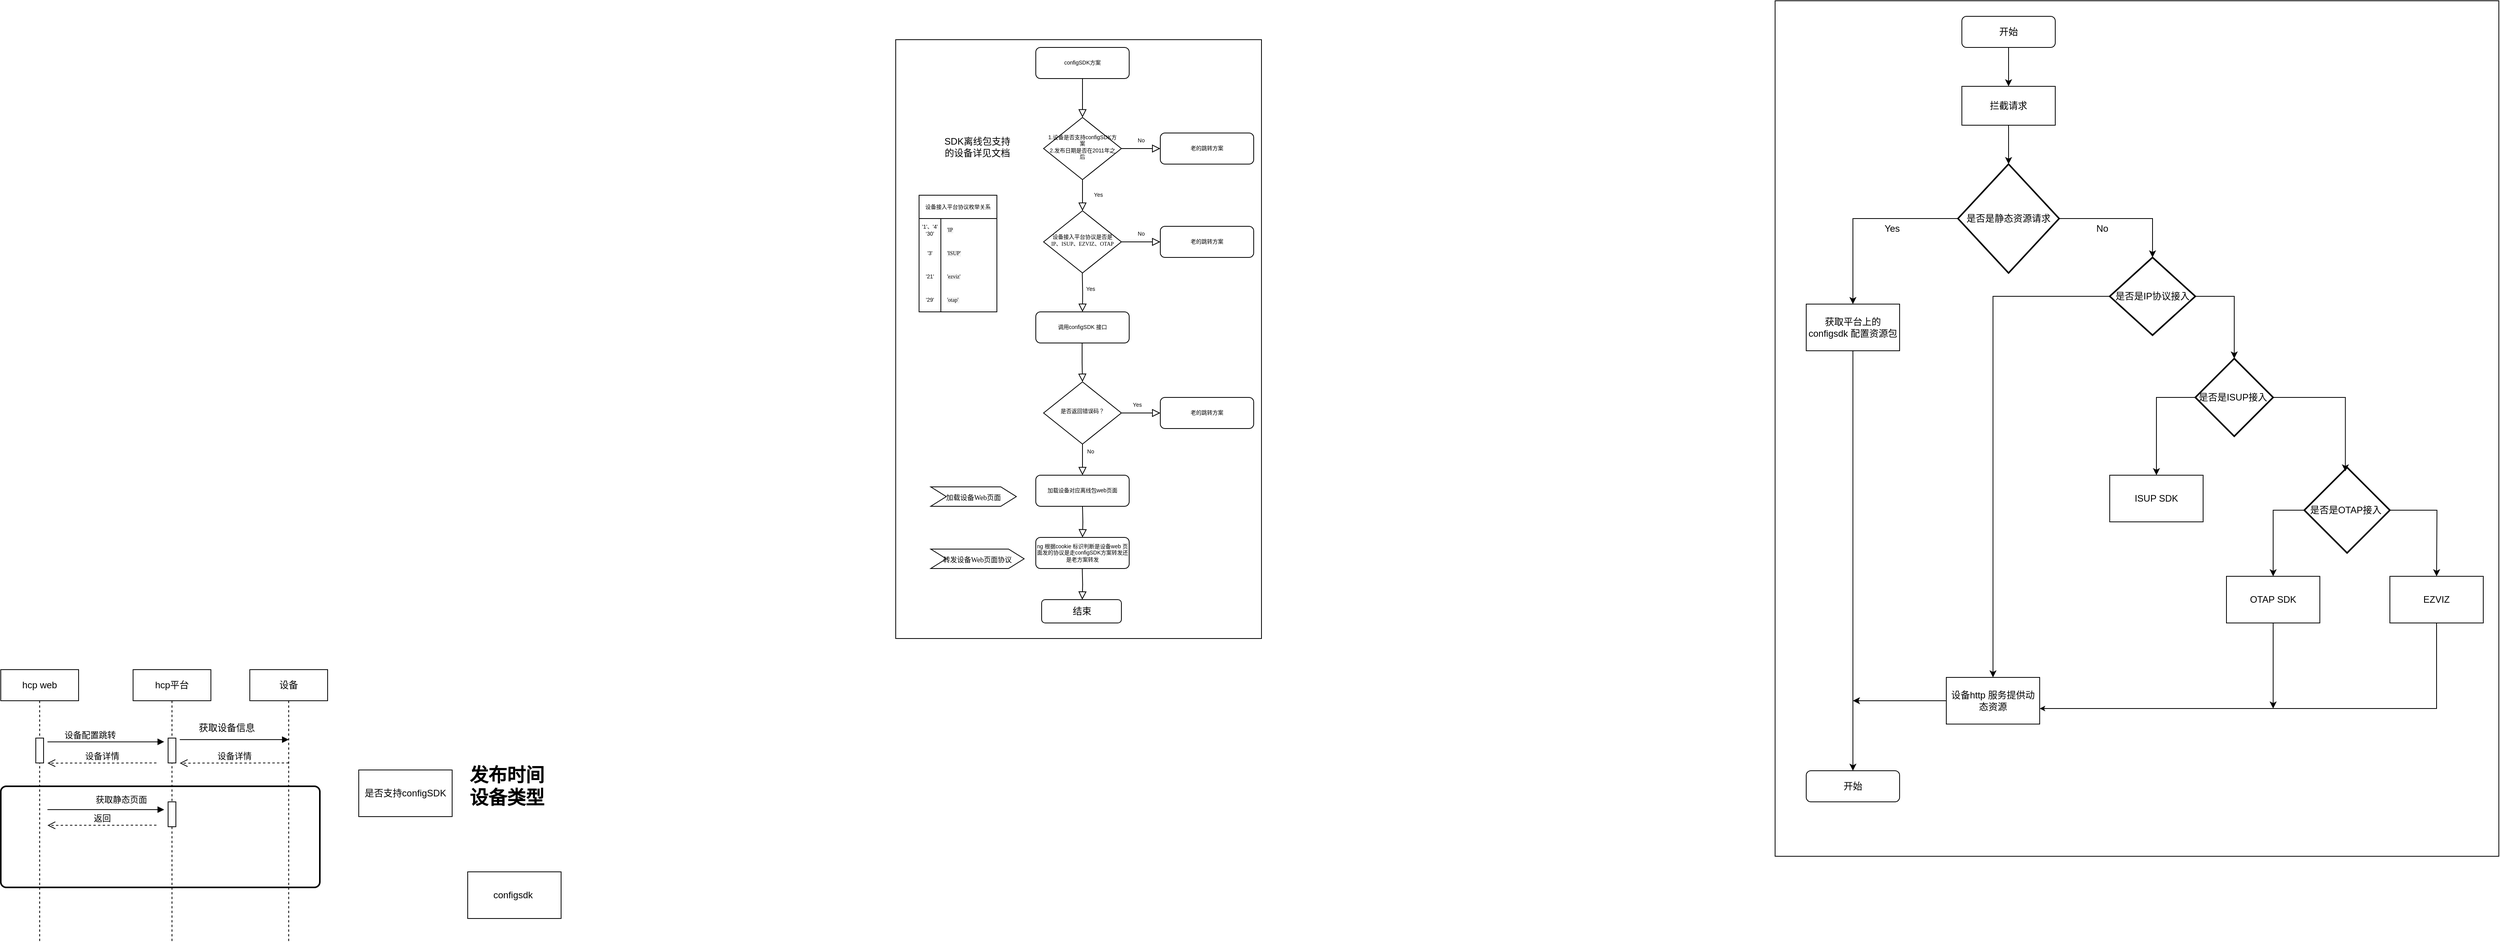 <mxfile version="24.7.12" pages="2">
  <diagram id="1" name="Page-1">
    <mxGraphModel dx="3447" dy="933" grid="1" gridSize="10" guides="1" tooltips="1" connect="1" arrows="1" fold="1" page="1" pageScale="1" pageWidth="827" pageHeight="1169" math="0" shadow="0">
      <root>
        <mxCell id="WIyWlLk6GJQsqaUBKTNV-0" />
        <mxCell id="WIyWlLk6GJQsqaUBKTNV-1" parent="WIyWlLk6GJQsqaUBKTNV-0" />
        <mxCell id="TBBLuOD1ODJNzFNwnChJ-174" value="" style="rounded=1;whiteSpace=wrap;html=1;absoluteArcSize=1;arcSize=14;strokeWidth=2;" vertex="1" parent="WIyWlLk6GJQsqaUBKTNV-1">
          <mxGeometry x="-1430" y="1030" width="410" height="130" as="geometry" />
        </mxCell>
        <mxCell id="TBBLuOD1ODJNzFNwnChJ-50" value="" style="group" vertex="1" connectable="0" parent="WIyWlLk6GJQsqaUBKTNV-1">
          <mxGeometry x="-280" y="60" width="470" height="780" as="geometry" />
        </mxCell>
        <mxCell id="TBBLuOD1ODJNzFNwnChJ-49" value="" style="rounded=0;whiteSpace=wrap;html=1;" vertex="1" parent="TBBLuOD1ODJNzFNwnChJ-50">
          <mxGeometry y="10" width="470" height="770" as="geometry" />
        </mxCell>
        <mxCell id="WIyWlLk6GJQsqaUBKTNV-2" value="" style="rounded=0;html=1;jettySize=auto;orthogonalLoop=1;fontSize=7;endArrow=block;endFill=0;endSize=8;strokeWidth=1;shadow=0;labelBackgroundColor=none;edgeStyle=orthogonalEdgeStyle;" parent="TBBLuOD1ODJNzFNwnChJ-50" source="WIyWlLk6GJQsqaUBKTNV-3" target="WIyWlLk6GJQsqaUBKTNV-6" edge="1">
          <mxGeometry relative="1" as="geometry" />
        </mxCell>
        <mxCell id="WIyWlLk6GJQsqaUBKTNV-3" value="configSDK方案" style="rounded=1;whiteSpace=wrap;html=1;fontSize=7;glass=0;strokeWidth=1;shadow=0;" parent="TBBLuOD1ODJNzFNwnChJ-50" vertex="1">
          <mxGeometry x="180" y="20" width="120" height="40" as="geometry" />
        </mxCell>
        <mxCell id="WIyWlLk6GJQsqaUBKTNV-4" value="Yes" style="rounded=0;html=1;jettySize=auto;orthogonalLoop=1;fontSize=7;endArrow=block;endFill=0;endSize=8;strokeWidth=1;shadow=0;labelBackgroundColor=none;edgeStyle=orthogonalEdgeStyle;" parent="TBBLuOD1ODJNzFNwnChJ-50" source="WIyWlLk6GJQsqaUBKTNV-6" target="WIyWlLk6GJQsqaUBKTNV-10" edge="1">
          <mxGeometry y="20" relative="1" as="geometry">
            <mxPoint as="offset" />
          </mxGeometry>
        </mxCell>
        <mxCell id="WIyWlLk6GJQsqaUBKTNV-5" value="No" style="edgeStyle=orthogonalEdgeStyle;rounded=0;html=1;jettySize=auto;orthogonalLoop=1;fontSize=7;endArrow=block;endFill=0;endSize=8;strokeWidth=1;shadow=0;labelBackgroundColor=none;" parent="TBBLuOD1ODJNzFNwnChJ-50" source="WIyWlLk6GJQsqaUBKTNV-6" target="WIyWlLk6GJQsqaUBKTNV-7" edge="1">
          <mxGeometry y="10" relative="1" as="geometry">
            <mxPoint as="offset" />
          </mxGeometry>
        </mxCell>
        <mxCell id="WIyWlLk6GJQsqaUBKTNV-6" value="&lt;font style=&quot;font-size: 7px;&quot;&gt;1.设备是否支持configSDK方案&lt;/font&gt;&lt;div style=&quot;font-size: 7px;&quot;&gt;&lt;font style=&quot;font-size: 7px;&quot;&gt;&lt;font style=&quot;font-size: 7px;&quot;&gt;2.&lt;/font&gt;&lt;span style=&quot;background-color: initial; font-size: 7px;&quot;&gt;发布日期是否在2011年之后&lt;/span&gt;&lt;/font&gt;&lt;/div&gt;" style="rhombus;whiteSpace=wrap;html=1;shadow=0;fontFamily=Helvetica;fontSize=7;align=center;strokeWidth=1;spacing=6;spacingTop=-4;" parent="TBBLuOD1ODJNzFNwnChJ-50" vertex="1">
          <mxGeometry x="190" y="110" width="100" height="80" as="geometry" />
        </mxCell>
        <mxCell id="WIyWlLk6GJQsqaUBKTNV-7" value="老的跳转方案" style="rounded=1;whiteSpace=wrap;html=1;fontSize=7;glass=0;strokeWidth=1;shadow=0;" parent="TBBLuOD1ODJNzFNwnChJ-50" vertex="1">
          <mxGeometry x="340" y="130" width="120" height="40" as="geometry" />
        </mxCell>
        <mxCell id="WIyWlLk6GJQsqaUBKTNV-9" value="No" style="edgeStyle=orthogonalEdgeStyle;rounded=0;html=1;jettySize=auto;orthogonalLoop=1;fontSize=7;endArrow=block;endFill=0;endSize=8;strokeWidth=1;shadow=0;labelBackgroundColor=none;" parent="TBBLuOD1ODJNzFNwnChJ-50" source="WIyWlLk6GJQsqaUBKTNV-10" target="WIyWlLk6GJQsqaUBKTNV-12" edge="1">
          <mxGeometry y="10" relative="1" as="geometry">
            <mxPoint as="offset" />
          </mxGeometry>
        </mxCell>
        <mxCell id="WIyWlLk6GJQsqaUBKTNV-10" value="&lt;font style=&quot;font-size: 7px;&quot;&gt;设备接入平台协议是否是&lt;span lang=&quot;EN-US&quot; style=&quot;font-family: 宋体; font-size: 7px;&quot;&gt;IP、&lt;/span&gt;&lt;span lang=&quot;EN-US&quot; style=&quot;font-family: 宋体; font-size: 7px;&quot;&gt;ISUP、&lt;/span&gt;&lt;span lang=&quot;EN-US&quot; style=&quot;font-family: 宋体; font-size: 7px;&quot;&gt;EZVIZ、&lt;/span&gt;&lt;span lang=&quot;EN-US&quot; style=&quot;font-family: 宋体; font-size: 7px;&quot;&gt;OTAP&lt;/span&gt;&lt;/font&gt;" style="rhombus;whiteSpace=wrap;html=1;shadow=0;fontFamily=Helvetica;fontSize=7;align=center;strokeWidth=1;spacing=6;spacingTop=-4;" parent="TBBLuOD1ODJNzFNwnChJ-50" vertex="1">
          <mxGeometry x="190" y="230" width="100" height="80" as="geometry" />
        </mxCell>
        <mxCell id="WIyWlLk6GJQsqaUBKTNV-11" value="调用configSDK 接口" style="rounded=1;whiteSpace=wrap;html=1;fontSize=7;glass=0;strokeWidth=1;shadow=0;" parent="TBBLuOD1ODJNzFNwnChJ-50" vertex="1">
          <mxGeometry x="180" y="360" width="120" height="40" as="geometry" />
        </mxCell>
        <mxCell id="WIyWlLk6GJQsqaUBKTNV-12" value="老的跳转方案" style="rounded=1;whiteSpace=wrap;html=1;fontSize=7;glass=0;strokeWidth=1;shadow=0;" parent="TBBLuOD1ODJNzFNwnChJ-50" vertex="1">
          <mxGeometry x="340" y="250" width="120" height="40" as="geometry" />
        </mxCell>
        <mxCell id="EE3Qjq68EkZ08KpM93GB-25" value="设备接入平台协议枚举关系" style="shape=table;startSize=30;container=1;collapsible=0;childLayout=tableLayout;fixedRows=1;rowLines=0;fontStyle=0;strokeColor=default;fontSize=7;" vertex="1" parent="TBBLuOD1ODJNzFNwnChJ-50">
          <mxGeometry x="30" y="210" width="100" height="150" as="geometry" />
        </mxCell>
        <mxCell id="EE3Qjq68EkZ08KpM93GB-26" value="" style="shape=tableRow;horizontal=0;startSize=0;swimlaneHead=0;swimlaneBody=0;top=0;left=0;bottom=0;right=0;collapsible=0;dropTarget=0;fillColor=none;points=[[0,0.5],[1,0.5]];portConstraint=eastwest;strokeColor=inherit;fontSize=7;" vertex="1" parent="EE3Qjq68EkZ08KpM93GB-25">
          <mxGeometry y="30" width="100" height="30" as="geometry" />
        </mxCell>
        <mxCell id="EE3Qjq68EkZ08KpM93GB-27" value="&#39;1&#39;、&#39;4&#39;&lt;br&gt;‘30’" style="shape=partialRectangle;html=1;whiteSpace=wrap;connectable=0;fillColor=none;top=0;left=0;bottom=0;right=0;overflow=hidden;pointerEvents=1;strokeColor=inherit;fontSize=7;" vertex="1" parent="EE3Qjq68EkZ08KpM93GB-26">
          <mxGeometry width="28" height="30" as="geometry">
            <mxRectangle width="28" height="30" as="alternateBounds" />
          </mxGeometry>
        </mxCell>
        <mxCell id="EE3Qjq68EkZ08KpM93GB-28" value="&lt;span style=&quot;font-family: &amp;quot;Microsoft YaHei&amp;quot;, 微软雅黑; font-size: 7px; white-space-collapse: preserve; background-color: rgb(243, 243, 243);&quot;&gt;&#39;IP&lt;/span&gt;" style="shape=partialRectangle;html=1;whiteSpace=wrap;connectable=0;fillColor=none;top=0;left=0;bottom=0;right=0;align=left;spacingLeft=6;overflow=hidden;strokeColor=inherit;fontSize=7;" vertex="1" parent="EE3Qjq68EkZ08KpM93GB-26">
          <mxGeometry x="28" width="72" height="30" as="geometry">
            <mxRectangle width="72" height="30" as="alternateBounds" />
          </mxGeometry>
        </mxCell>
        <mxCell id="EE3Qjq68EkZ08KpM93GB-29" value="" style="shape=tableRow;horizontal=0;startSize=0;swimlaneHead=0;swimlaneBody=0;top=0;left=0;bottom=0;right=0;collapsible=0;dropTarget=0;fillColor=none;points=[[0,0.5],[1,0.5]];portConstraint=eastwest;strokeColor=inherit;fontSize=7;" vertex="1" parent="EE3Qjq68EkZ08KpM93GB-25">
          <mxGeometry y="60" width="100" height="30" as="geometry" />
        </mxCell>
        <mxCell id="EE3Qjq68EkZ08KpM93GB-30" value="&#39;3&#39;" style="shape=partialRectangle;html=1;whiteSpace=wrap;connectable=0;fillColor=none;top=0;left=0;bottom=0;right=0;overflow=hidden;strokeColor=inherit;fontSize=7;" vertex="1" parent="EE3Qjq68EkZ08KpM93GB-29">
          <mxGeometry width="28" height="30" as="geometry">
            <mxRectangle width="28" height="30" as="alternateBounds" />
          </mxGeometry>
        </mxCell>
        <mxCell id="EE3Qjq68EkZ08KpM93GB-31" value="&lt;span style=&quot;font-family: &amp;quot;Microsoft YaHei&amp;quot;, 微软雅黑; font-size: 7px; white-space-collapse: preserve; background-color: rgb(243, 243, 243);&quot;&gt;&#39;ISUP&#39;&lt;/span&gt;" style="shape=partialRectangle;html=1;whiteSpace=wrap;connectable=0;fillColor=none;top=0;left=0;bottom=0;right=0;align=left;spacingLeft=6;overflow=hidden;strokeColor=inherit;fontSize=7;" vertex="1" parent="EE3Qjq68EkZ08KpM93GB-29">
          <mxGeometry x="28" width="72" height="30" as="geometry">
            <mxRectangle width="72" height="30" as="alternateBounds" />
          </mxGeometry>
        </mxCell>
        <mxCell id="EE3Qjq68EkZ08KpM93GB-32" value="" style="shape=tableRow;horizontal=0;startSize=0;swimlaneHead=0;swimlaneBody=0;top=0;left=0;bottom=0;right=0;collapsible=0;dropTarget=0;fillColor=none;points=[[0,0.5],[1,0.5]];portConstraint=eastwest;strokeColor=inherit;fontSize=7;" vertex="1" parent="EE3Qjq68EkZ08KpM93GB-25">
          <mxGeometry y="90" width="100" height="30" as="geometry" />
        </mxCell>
        <mxCell id="EE3Qjq68EkZ08KpM93GB-33" value="&#39;21&#39;" style="shape=partialRectangle;html=1;whiteSpace=wrap;connectable=0;fillColor=none;top=0;left=0;bottom=0;right=0;overflow=hidden;strokeColor=inherit;fontSize=7;" vertex="1" parent="EE3Qjq68EkZ08KpM93GB-32">
          <mxGeometry width="28" height="30" as="geometry">
            <mxRectangle width="28" height="30" as="alternateBounds" />
          </mxGeometry>
        </mxCell>
        <mxCell id="EE3Qjq68EkZ08KpM93GB-34" value="&lt;span style=&quot;font-family: &amp;quot;Microsoft YaHei&amp;quot;, 微软雅黑; white-space-collapse: preserve; background-color: rgb(243, 243, 243);&quot;&gt;&#39;ezviz&#39;&lt;/span&gt;" style="shape=partialRectangle;html=1;whiteSpace=wrap;connectable=0;fillColor=none;top=0;left=0;bottom=0;right=0;align=left;spacingLeft=6;overflow=hidden;strokeColor=inherit;fontSize=7;" vertex="1" parent="EE3Qjq68EkZ08KpM93GB-32">
          <mxGeometry x="28" width="72" height="30" as="geometry">
            <mxRectangle width="72" height="30" as="alternateBounds" />
          </mxGeometry>
        </mxCell>
        <mxCell id="EE3Qjq68EkZ08KpM93GB-36" style="shape=tableRow;horizontal=0;startSize=0;swimlaneHead=0;swimlaneBody=0;top=0;left=0;bottom=0;right=0;collapsible=0;dropTarget=0;fillColor=none;points=[[0,0.5],[1,0.5]];portConstraint=eastwest;strokeColor=inherit;fontSize=7;" vertex="1" parent="EE3Qjq68EkZ08KpM93GB-25">
          <mxGeometry y="120" width="100" height="30" as="geometry" />
        </mxCell>
        <mxCell id="EE3Qjq68EkZ08KpM93GB-37" value="&#39;29&#39;" style="shape=partialRectangle;html=1;whiteSpace=wrap;connectable=0;fillColor=none;top=0;left=0;bottom=0;right=0;overflow=hidden;strokeColor=inherit;fontSize=7;" vertex="1" parent="EE3Qjq68EkZ08KpM93GB-36">
          <mxGeometry width="28" height="30" as="geometry">
            <mxRectangle width="28" height="30" as="alternateBounds" />
          </mxGeometry>
        </mxCell>
        <mxCell id="EE3Qjq68EkZ08KpM93GB-38" value="&lt;span style=&quot;font-family: &amp;quot;Microsoft YaHei&amp;quot;, 微软雅黑; white-space-collapse: preserve; background-color: rgb(243, 243, 243);&quot;&gt;&#39;otap&#39; &lt;/span&gt;" style="shape=partialRectangle;html=1;whiteSpace=wrap;connectable=0;fillColor=none;top=0;left=0;bottom=0;right=0;align=left;spacingLeft=6;overflow=hidden;strokeColor=inherit;fontSize=7;" vertex="1" parent="EE3Qjq68EkZ08KpM93GB-36">
          <mxGeometry x="28" width="72" height="30" as="geometry">
            <mxRectangle width="72" height="30" as="alternateBounds" />
          </mxGeometry>
        </mxCell>
        <UserObject label="SDK离线包支持的设备详见文档" link="https://docs.hikvision.com/#/file/nodcnwU7A1yA1ro738LbANpEowj" id="TBBLuOD1ODJNzFNwnChJ-2">
          <mxCell style="text;html=1;align=center;verticalAlign=middle;whiteSpace=wrap;rounded=0;" vertex="1" parent="TBBLuOD1ODJNzFNwnChJ-50">
            <mxGeometry x="60" y="130" width="90" height="35" as="geometry" />
          </mxCell>
        </UserObject>
        <mxCell id="TBBLuOD1ODJNzFNwnChJ-11" value="" style="rounded=0;html=1;jettySize=auto;orthogonalLoop=1;fontSize=7;endArrow=block;endFill=0;endSize=8;strokeWidth=1;shadow=0;labelBackgroundColor=none;edgeStyle=orthogonalEdgeStyle;entryX=0.5;entryY=0;entryDx=0;entryDy=0;" edge="1" parent="TBBLuOD1ODJNzFNwnChJ-50">
          <mxGeometry x="0.333" y="20" relative="1" as="geometry">
            <mxPoint as="offset" />
            <mxPoint x="239.52" y="400" as="sourcePoint" />
            <mxPoint x="240" y="450" as="targetPoint" />
            <Array as="points">
              <mxPoint x="240" y="425" />
            </Array>
          </mxGeometry>
        </mxCell>
        <mxCell id="TBBLuOD1ODJNzFNwnChJ-22" value="Yes" style="rounded=0;html=1;jettySize=auto;orthogonalLoop=1;fontSize=7;endArrow=block;endFill=0;endSize=8;strokeWidth=1;shadow=0;labelBackgroundColor=none;edgeStyle=orthogonalEdgeStyle;entryX=0.5;entryY=0;entryDx=0;entryDy=0;" edge="1" parent="TBBLuOD1ODJNzFNwnChJ-50" target="WIyWlLk6GJQsqaUBKTNV-11">
          <mxGeometry x="-0.196" y="10" relative="1" as="geometry">
            <mxPoint y="1" as="offset" />
            <mxPoint x="239.74" y="310" as="sourcePoint" />
            <mxPoint x="239.74" y="350" as="targetPoint" />
          </mxGeometry>
        </mxCell>
        <mxCell id="TBBLuOD1ODJNzFNwnChJ-28" value="加载设备对应离线包web页面" style="rounded=1;whiteSpace=wrap;html=1;fontSize=7;glass=0;strokeWidth=1;shadow=0;" vertex="1" parent="TBBLuOD1ODJNzFNwnChJ-50">
          <mxGeometry x="180" y="570" width="120" height="40" as="geometry" />
        </mxCell>
        <mxCell id="TBBLuOD1ODJNzFNwnChJ-29" value="" style="rounded=0;html=1;jettySize=auto;orthogonalLoop=1;fontSize=7;endArrow=block;endFill=0;endSize=8;strokeWidth=1;shadow=0;labelBackgroundColor=none;edgeStyle=orthogonalEdgeStyle;" edge="1" parent="TBBLuOD1ODJNzFNwnChJ-50">
          <mxGeometry x="0.347" y="20" relative="1" as="geometry">
            <mxPoint y="-1" as="offset" />
            <mxPoint x="240" y="610" as="sourcePoint" />
            <mxPoint x="240" y="650" as="targetPoint" />
          </mxGeometry>
        </mxCell>
        <mxCell id="TBBLuOD1ODJNzFNwnChJ-30" value="ng 根据cookie 标识判断是设备web 页面发的协议是走configSDK方案转发还是老方案转发" style="rounded=1;whiteSpace=wrap;html=1;fontSize=7;glass=0;strokeWidth=1;shadow=0;" vertex="1" parent="TBBLuOD1ODJNzFNwnChJ-50">
          <mxGeometry x="180" y="650" width="120" height="40" as="geometry" />
        </mxCell>
        <mxCell id="TBBLuOD1ODJNzFNwnChJ-31" value="" style="rounded=0;html=1;jettySize=auto;orthogonalLoop=1;fontSize=7;endArrow=block;endFill=0;endSize=8;strokeWidth=1;shadow=0;labelBackgroundColor=none;edgeStyle=orthogonalEdgeStyle;" edge="1" parent="TBBLuOD1ODJNzFNwnChJ-50">
          <mxGeometry x="0.347" y="20" relative="1" as="geometry">
            <mxPoint y="-1" as="offset" />
            <mxPoint x="239.72" y="690" as="sourcePoint" />
            <mxPoint x="239.72" y="730" as="targetPoint" />
          </mxGeometry>
        </mxCell>
        <mxCell id="TBBLuOD1ODJNzFNwnChJ-32" value="结束" style="rounded=1;whiteSpace=wrap;html=1;" vertex="1" parent="TBBLuOD1ODJNzFNwnChJ-50">
          <mxGeometry x="187.5" y="730" width="102.5" height="30" as="geometry" />
        </mxCell>
        <mxCell id="TBBLuOD1ODJNzFNwnChJ-33" value="&lt;span style=&quot;font-family: 宋体; font-size: 9px;&quot;&gt;加载设备&lt;span lang=&quot;EN-US&quot;&gt;Web&lt;/span&gt;页面&lt;/span&gt;" style="shape=step;perimeter=stepPerimeter;whiteSpace=wrap;html=1;fixedSize=1;" vertex="1" parent="TBBLuOD1ODJNzFNwnChJ-50">
          <mxGeometry x="45" y="585" width="110" height="25" as="geometry" />
        </mxCell>
        <mxCell id="TBBLuOD1ODJNzFNwnChJ-34" value="&lt;span style=&quot;font-family: 宋体; font-size: 9px;&quot;&gt;转发设备&lt;span lang=&quot;EN-US&quot;&gt;Web&lt;/span&gt;页面协议&lt;/span&gt;" style="shape=step;perimeter=stepPerimeter;whiteSpace=wrap;html=1;fixedSize=1;" vertex="1" parent="TBBLuOD1ODJNzFNwnChJ-50">
          <mxGeometry x="45" y="665" width="120" height="25" as="geometry" />
        </mxCell>
        <mxCell id="TBBLuOD1ODJNzFNwnChJ-35" value="No" style="rounded=0;html=1;jettySize=auto;orthogonalLoop=1;fontSize=7;endArrow=block;endFill=0;endSize=8;strokeWidth=1;shadow=0;labelBackgroundColor=none;edgeStyle=orthogonalEdgeStyle;" edge="1" parent="TBBLuOD1ODJNzFNwnChJ-50" source="TBBLuOD1ODJNzFNwnChJ-37">
          <mxGeometry x="-0.506" y="10" relative="1" as="geometry">
            <mxPoint as="offset" />
            <mxPoint x="240" y="570" as="targetPoint" />
          </mxGeometry>
        </mxCell>
        <mxCell id="TBBLuOD1ODJNzFNwnChJ-36" value="Yes" style="edgeStyle=orthogonalEdgeStyle;rounded=0;html=1;jettySize=auto;orthogonalLoop=1;fontSize=7;endArrow=block;endFill=0;endSize=8;strokeWidth=1;shadow=0;labelBackgroundColor=none;" edge="1" parent="TBBLuOD1ODJNzFNwnChJ-50" source="TBBLuOD1ODJNzFNwnChJ-37">
          <mxGeometry x="-0.208" y="10" relative="1" as="geometry">
            <mxPoint as="offset" />
            <mxPoint x="340" y="490" as="targetPoint" />
          </mxGeometry>
        </mxCell>
        <mxCell id="TBBLuOD1ODJNzFNwnChJ-37" value="是否返回错误码？" style="rhombus;whiteSpace=wrap;html=1;shadow=0;fontFamily=Helvetica;fontSize=7;align=center;strokeWidth=1;spacing=6;spacingTop=-4;" vertex="1" parent="TBBLuOD1ODJNzFNwnChJ-50">
          <mxGeometry x="190" y="450" width="100" height="80" as="geometry" />
        </mxCell>
        <mxCell id="TBBLuOD1ODJNzFNwnChJ-38" value="老的跳转方案" style="rounded=1;whiteSpace=wrap;html=1;fontSize=7;glass=0;strokeWidth=1;shadow=0;" vertex="1" parent="TBBLuOD1ODJNzFNwnChJ-50">
          <mxGeometry x="340" y="470" width="120" height="40" as="geometry" />
        </mxCell>
        <mxCell id="TBBLuOD1ODJNzFNwnChJ-104" value="" style="group" vertex="1" connectable="0" parent="WIyWlLk6GJQsqaUBKTNV-1">
          <mxGeometry x="850" y="20" width="930" height="1100" as="geometry" />
        </mxCell>
        <mxCell id="TBBLuOD1ODJNzFNwnChJ-103" value="" style="rounded=0;whiteSpace=wrap;html=1;" vertex="1" parent="TBBLuOD1ODJNzFNwnChJ-104">
          <mxGeometry width="930" height="1100" as="geometry" />
        </mxCell>
        <mxCell id="TBBLuOD1ODJNzFNwnChJ-65" style="edgeStyle=orthogonalEdgeStyle;rounded=0;orthogonalLoop=1;jettySize=auto;html=1;exitX=0.5;exitY=1;exitDx=0;exitDy=0;entryX=0.5;entryY=0;entryDx=0;entryDy=0;" edge="1" parent="TBBLuOD1ODJNzFNwnChJ-104" source="TBBLuOD1ODJNzFNwnChJ-44" target="TBBLuOD1ODJNzFNwnChJ-51">
          <mxGeometry relative="1" as="geometry" />
        </mxCell>
        <mxCell id="TBBLuOD1ODJNzFNwnChJ-44" value="开始" style="rounded=1;whiteSpace=wrap;html=1;fontSize=12;glass=0;strokeWidth=1;shadow=0;" vertex="1" parent="TBBLuOD1ODJNzFNwnChJ-104">
          <mxGeometry x="240" y="20" width="120" height="40" as="geometry" />
        </mxCell>
        <mxCell id="TBBLuOD1ODJNzFNwnChJ-51" value="拦截请求" style="rounded=0;whiteSpace=wrap;html=1;" vertex="1" parent="TBBLuOD1ODJNzFNwnChJ-104">
          <mxGeometry x="240" y="110" width="120" height="50" as="geometry" />
        </mxCell>
        <mxCell id="TBBLuOD1ODJNzFNwnChJ-67" style="edgeStyle=orthogonalEdgeStyle;rounded=0;orthogonalLoop=1;jettySize=auto;html=1;entryX=0.5;entryY=0;entryDx=0;entryDy=0;" edge="1" parent="TBBLuOD1ODJNzFNwnChJ-104" source="TBBLuOD1ODJNzFNwnChJ-52" target="TBBLuOD1ODJNzFNwnChJ-56">
          <mxGeometry relative="1" as="geometry" />
        </mxCell>
        <mxCell id="TBBLuOD1ODJNzFNwnChJ-52" value="是否是静态资源请求" style="strokeWidth=2;html=1;shape=mxgraph.flowchart.decision;whiteSpace=wrap;" vertex="1" parent="TBBLuOD1ODJNzFNwnChJ-104">
          <mxGeometry x="235" y="210" width="130" height="140" as="geometry" />
        </mxCell>
        <mxCell id="TBBLuOD1ODJNzFNwnChJ-76" style="edgeStyle=orthogonalEdgeStyle;rounded=0;orthogonalLoop=1;jettySize=auto;html=1;exitX=0;exitY=0.5;exitDx=0;exitDy=0;exitPerimeter=0;entryX=0.5;entryY=0;entryDx=0;entryDy=0;" edge="1" parent="TBBLuOD1ODJNzFNwnChJ-104" source="TBBLuOD1ODJNzFNwnChJ-54" target="TBBLuOD1ODJNzFNwnChJ-58">
          <mxGeometry relative="1" as="geometry" />
        </mxCell>
        <mxCell id="TBBLuOD1ODJNzFNwnChJ-77" style="edgeStyle=orthogonalEdgeStyle;rounded=0;orthogonalLoop=1;jettySize=auto;html=1;exitX=1;exitY=0.5;exitDx=0;exitDy=0;exitPerimeter=0;" edge="1" parent="TBBLuOD1ODJNzFNwnChJ-104" source="TBBLuOD1ODJNzFNwnChJ-54" target="TBBLuOD1ODJNzFNwnChJ-59">
          <mxGeometry relative="1" as="geometry" />
        </mxCell>
        <mxCell id="TBBLuOD1ODJNzFNwnChJ-54" value="是否是IP协议接入" style="strokeWidth=2;html=1;shape=mxgraph.flowchart.decision;whiteSpace=wrap;" vertex="1" parent="TBBLuOD1ODJNzFNwnChJ-104">
          <mxGeometry x="430" y="330" width="110" height="100" as="geometry" />
        </mxCell>
        <mxCell id="TBBLuOD1ODJNzFNwnChJ-101" style="edgeStyle=orthogonalEdgeStyle;rounded=0;orthogonalLoop=1;jettySize=auto;html=1;" edge="1" parent="TBBLuOD1ODJNzFNwnChJ-104" source="TBBLuOD1ODJNzFNwnChJ-56" target="TBBLuOD1ODJNzFNwnChJ-100">
          <mxGeometry relative="1" as="geometry" />
        </mxCell>
        <mxCell id="TBBLuOD1ODJNzFNwnChJ-56" value="获取平台上的configsdk 配置资源包" style="rounded=0;whiteSpace=wrap;html=1;" vertex="1" parent="TBBLuOD1ODJNzFNwnChJ-104">
          <mxGeometry x="40" y="390" width="120" height="60" as="geometry" />
        </mxCell>
        <mxCell id="TBBLuOD1ODJNzFNwnChJ-102" style="edgeStyle=orthogonalEdgeStyle;rounded=0;orthogonalLoop=1;jettySize=auto;html=1;" edge="1" parent="TBBLuOD1ODJNzFNwnChJ-104" source="TBBLuOD1ODJNzFNwnChJ-58">
          <mxGeometry relative="1" as="geometry">
            <mxPoint x="100" y="900" as="targetPoint" />
          </mxGeometry>
        </mxCell>
        <mxCell id="TBBLuOD1ODJNzFNwnChJ-58" value="设备http 服务提供动态资源" style="rounded=0;whiteSpace=wrap;html=1;" vertex="1" parent="TBBLuOD1ODJNzFNwnChJ-104">
          <mxGeometry x="220" y="870" width="120" height="60" as="geometry" />
        </mxCell>
        <mxCell id="TBBLuOD1ODJNzFNwnChJ-78" style="edgeStyle=orthogonalEdgeStyle;rounded=0;orthogonalLoop=1;jettySize=auto;html=1;exitX=0;exitY=0.5;exitDx=0;exitDy=0;exitPerimeter=0;" edge="1" parent="TBBLuOD1ODJNzFNwnChJ-104" source="TBBLuOD1ODJNzFNwnChJ-59" target="TBBLuOD1ODJNzFNwnChJ-61">
          <mxGeometry relative="1" as="geometry" />
        </mxCell>
        <mxCell id="TBBLuOD1ODJNzFNwnChJ-59" value="是否是ISUP接入&amp;nbsp;" style="strokeWidth=2;html=1;shape=mxgraph.flowchart.decision;whiteSpace=wrap;" vertex="1" parent="TBBLuOD1ODJNzFNwnChJ-104">
          <mxGeometry x="540" y="460" width="100" height="100" as="geometry" />
        </mxCell>
        <mxCell id="TBBLuOD1ODJNzFNwnChJ-80" style="edgeStyle=orthogonalEdgeStyle;rounded=0;orthogonalLoop=1;jettySize=auto;html=1;exitX=0;exitY=0.5;exitDx=0;exitDy=0;exitPerimeter=0;" edge="1" parent="TBBLuOD1ODJNzFNwnChJ-104" source="TBBLuOD1ODJNzFNwnChJ-60" target="TBBLuOD1ODJNzFNwnChJ-62">
          <mxGeometry relative="1" as="geometry" />
        </mxCell>
        <mxCell id="TBBLuOD1ODJNzFNwnChJ-81" style="edgeStyle=orthogonalEdgeStyle;rounded=0;orthogonalLoop=1;jettySize=auto;html=1;" edge="1" parent="TBBLuOD1ODJNzFNwnChJ-104" source="TBBLuOD1ODJNzFNwnChJ-60">
          <mxGeometry relative="1" as="geometry">
            <mxPoint x="850" y="740" as="targetPoint" />
          </mxGeometry>
        </mxCell>
        <mxCell id="TBBLuOD1ODJNzFNwnChJ-60" value="是否是OTAP接入&amp;nbsp;" style="strokeWidth=2;html=1;shape=mxgraph.flowchart.decision;whiteSpace=wrap;" vertex="1" parent="TBBLuOD1ODJNzFNwnChJ-104">
          <mxGeometry x="680" y="600" width="110" height="110" as="geometry" />
        </mxCell>
        <mxCell id="TBBLuOD1ODJNzFNwnChJ-61" value="ISUP SDK" style="rounded=0;whiteSpace=wrap;html=1;" vertex="1" parent="TBBLuOD1ODJNzFNwnChJ-104">
          <mxGeometry x="430" y="610" width="120" height="60" as="geometry" />
        </mxCell>
        <mxCell id="TBBLuOD1ODJNzFNwnChJ-99" style="edgeStyle=orthogonalEdgeStyle;rounded=0;orthogonalLoop=1;jettySize=auto;html=1;" edge="1" parent="TBBLuOD1ODJNzFNwnChJ-104" source="TBBLuOD1ODJNzFNwnChJ-62">
          <mxGeometry relative="1" as="geometry">
            <mxPoint x="640" y="910" as="targetPoint" />
          </mxGeometry>
        </mxCell>
        <mxCell id="TBBLuOD1ODJNzFNwnChJ-62" value="OTAP SDK" style="rounded=0;whiteSpace=wrap;html=1;" vertex="1" parent="TBBLuOD1ODJNzFNwnChJ-104">
          <mxGeometry x="580" y="740" width="120" height="60" as="geometry" />
        </mxCell>
        <mxCell id="TBBLuOD1ODJNzFNwnChJ-63" value="EZVIZ" style="rounded=0;whiteSpace=wrap;html=1;" vertex="1" parent="TBBLuOD1ODJNzFNwnChJ-104">
          <mxGeometry x="790" y="740" width="120" height="60" as="geometry" />
        </mxCell>
        <mxCell id="TBBLuOD1ODJNzFNwnChJ-66" style="edgeStyle=orthogonalEdgeStyle;rounded=0;orthogonalLoop=1;jettySize=auto;html=1;exitX=0.5;exitY=1;exitDx=0;exitDy=0;entryX=0.5;entryY=0;entryDx=0;entryDy=0;entryPerimeter=0;" edge="1" parent="TBBLuOD1ODJNzFNwnChJ-104" source="TBBLuOD1ODJNzFNwnChJ-51" target="TBBLuOD1ODJNzFNwnChJ-52">
          <mxGeometry relative="1" as="geometry" />
        </mxCell>
        <mxCell id="TBBLuOD1ODJNzFNwnChJ-68" value="Yes" style="text;html=1;align=center;verticalAlign=middle;resizable=0;points=[];autosize=1;strokeColor=none;fillColor=none;" vertex="1" parent="TBBLuOD1ODJNzFNwnChJ-104">
          <mxGeometry x="130" y="278" width="40" height="30" as="geometry" />
        </mxCell>
        <mxCell id="TBBLuOD1ODJNzFNwnChJ-69" style="edgeStyle=orthogonalEdgeStyle;rounded=0;orthogonalLoop=1;jettySize=auto;html=1;exitX=1;exitY=0.5;exitDx=0;exitDy=0;exitPerimeter=0;entryX=0.5;entryY=0;entryDx=0;entryDy=0;entryPerimeter=0;" edge="1" parent="TBBLuOD1ODJNzFNwnChJ-104" source="TBBLuOD1ODJNzFNwnChJ-52" target="TBBLuOD1ODJNzFNwnChJ-54">
          <mxGeometry relative="1" as="geometry" />
        </mxCell>
        <mxCell id="TBBLuOD1ODJNzFNwnChJ-74" value="No" style="text;html=1;align=center;verticalAlign=middle;resizable=0;points=[];autosize=1;strokeColor=none;fillColor=none;" vertex="1" parent="TBBLuOD1ODJNzFNwnChJ-104">
          <mxGeometry x="400" y="278" width="40" height="30" as="geometry" />
        </mxCell>
        <mxCell id="TBBLuOD1ODJNzFNwnChJ-79" style="edgeStyle=orthogonalEdgeStyle;rounded=0;orthogonalLoop=1;jettySize=auto;html=1;exitX=1;exitY=0.5;exitDx=0;exitDy=0;exitPerimeter=0;entryX=0.48;entryY=0.046;entryDx=0;entryDy=0;entryPerimeter=0;" edge="1" parent="TBBLuOD1ODJNzFNwnChJ-104" source="TBBLuOD1ODJNzFNwnChJ-59" target="TBBLuOD1ODJNzFNwnChJ-60">
          <mxGeometry relative="1" as="geometry" />
        </mxCell>
        <mxCell id="TBBLuOD1ODJNzFNwnChJ-97" style="edgeStyle=orthogonalEdgeStyle;rounded=0;orthogonalLoop=1;jettySize=auto;html=1;exitX=0.5;exitY=1;exitDx=0;exitDy=0;" edge="1" parent="TBBLuOD1ODJNzFNwnChJ-104" source="TBBLuOD1ODJNzFNwnChJ-63" target="TBBLuOD1ODJNzFNwnChJ-63">
          <mxGeometry relative="1" as="geometry" />
        </mxCell>
        <mxCell id="TBBLuOD1ODJNzFNwnChJ-98" style="edgeStyle=orthogonalEdgeStyle;rounded=0;orthogonalLoop=1;jettySize=auto;html=1;entryX=1;entryY=0.667;entryDx=0;entryDy=0;entryPerimeter=0;endSize=4;" edge="1" parent="TBBLuOD1ODJNzFNwnChJ-104" source="TBBLuOD1ODJNzFNwnChJ-63" target="TBBLuOD1ODJNzFNwnChJ-58">
          <mxGeometry relative="1" as="geometry">
            <Array as="points">
              <mxPoint x="850" y="910" />
            </Array>
          </mxGeometry>
        </mxCell>
        <mxCell id="TBBLuOD1ODJNzFNwnChJ-100" value="开始" style="rounded=1;whiteSpace=wrap;html=1;fontSize=12;glass=0;strokeWidth=1;shadow=0;" vertex="1" parent="TBBLuOD1ODJNzFNwnChJ-104">
          <mxGeometry x="40" y="990" width="120" height="40" as="geometry" />
        </mxCell>
        <mxCell id="TBBLuOD1ODJNzFNwnChJ-105" value="" style="group" vertex="1" connectable="0" parent="WIyWlLk6GJQsqaUBKTNV-1">
          <mxGeometry x="850" y="20" width="930" height="1100" as="geometry" />
        </mxCell>
        <mxCell id="TBBLuOD1ODJNzFNwnChJ-106" value="" style="rounded=0;whiteSpace=wrap;html=1;" vertex="1" parent="TBBLuOD1ODJNzFNwnChJ-105">
          <mxGeometry width="930" height="1100" as="geometry" />
        </mxCell>
        <mxCell id="TBBLuOD1ODJNzFNwnChJ-107" style="edgeStyle=orthogonalEdgeStyle;rounded=0;orthogonalLoop=1;jettySize=auto;html=1;exitX=0.5;exitY=1;exitDx=0;exitDy=0;entryX=0.5;entryY=0;entryDx=0;entryDy=0;" edge="1" parent="TBBLuOD1ODJNzFNwnChJ-105" source="TBBLuOD1ODJNzFNwnChJ-108" target="TBBLuOD1ODJNzFNwnChJ-109">
          <mxGeometry relative="1" as="geometry" />
        </mxCell>
        <mxCell id="TBBLuOD1ODJNzFNwnChJ-108" value="开始" style="rounded=1;whiteSpace=wrap;html=1;fontSize=12;glass=0;strokeWidth=1;shadow=0;" vertex="1" parent="TBBLuOD1ODJNzFNwnChJ-105">
          <mxGeometry x="240" y="20" width="120" height="40" as="geometry" />
        </mxCell>
        <mxCell id="TBBLuOD1ODJNzFNwnChJ-109" value="拦截请求" style="rounded=0;whiteSpace=wrap;html=1;" vertex="1" parent="TBBLuOD1ODJNzFNwnChJ-105">
          <mxGeometry x="240" y="110" width="120" height="50" as="geometry" />
        </mxCell>
        <mxCell id="TBBLuOD1ODJNzFNwnChJ-110" style="edgeStyle=orthogonalEdgeStyle;rounded=0;orthogonalLoop=1;jettySize=auto;html=1;entryX=0.5;entryY=0;entryDx=0;entryDy=0;" edge="1" parent="TBBLuOD1ODJNzFNwnChJ-105" source="TBBLuOD1ODJNzFNwnChJ-111" target="TBBLuOD1ODJNzFNwnChJ-116">
          <mxGeometry relative="1" as="geometry" />
        </mxCell>
        <mxCell id="TBBLuOD1ODJNzFNwnChJ-111" value="是否是静态资源请求" style="strokeWidth=2;html=1;shape=mxgraph.flowchart.decision;whiteSpace=wrap;" vertex="1" parent="TBBLuOD1ODJNzFNwnChJ-105">
          <mxGeometry x="235" y="210" width="130" height="140" as="geometry" />
        </mxCell>
        <mxCell id="TBBLuOD1ODJNzFNwnChJ-112" style="edgeStyle=orthogonalEdgeStyle;rounded=0;orthogonalLoop=1;jettySize=auto;html=1;exitX=0;exitY=0.5;exitDx=0;exitDy=0;exitPerimeter=0;entryX=0.5;entryY=0;entryDx=0;entryDy=0;" edge="1" parent="TBBLuOD1ODJNzFNwnChJ-105" source="TBBLuOD1ODJNzFNwnChJ-114" target="TBBLuOD1ODJNzFNwnChJ-118">
          <mxGeometry relative="1" as="geometry" />
        </mxCell>
        <mxCell id="TBBLuOD1ODJNzFNwnChJ-113" style="edgeStyle=orthogonalEdgeStyle;rounded=0;orthogonalLoop=1;jettySize=auto;html=1;exitX=1;exitY=0.5;exitDx=0;exitDy=0;exitPerimeter=0;" edge="1" parent="TBBLuOD1ODJNzFNwnChJ-105" source="TBBLuOD1ODJNzFNwnChJ-114" target="TBBLuOD1ODJNzFNwnChJ-120">
          <mxGeometry relative="1" as="geometry" />
        </mxCell>
        <mxCell id="TBBLuOD1ODJNzFNwnChJ-114" value="是否是IP协议接入" style="strokeWidth=2;html=1;shape=mxgraph.flowchart.decision;whiteSpace=wrap;" vertex="1" parent="TBBLuOD1ODJNzFNwnChJ-105">
          <mxGeometry x="430" y="330" width="110" height="100" as="geometry" />
        </mxCell>
        <mxCell id="TBBLuOD1ODJNzFNwnChJ-115" style="edgeStyle=orthogonalEdgeStyle;rounded=0;orthogonalLoop=1;jettySize=auto;html=1;" edge="1" parent="TBBLuOD1ODJNzFNwnChJ-105" source="TBBLuOD1ODJNzFNwnChJ-116" target="TBBLuOD1ODJNzFNwnChJ-135">
          <mxGeometry relative="1" as="geometry" />
        </mxCell>
        <mxCell id="TBBLuOD1ODJNzFNwnChJ-116" value="获取平台上的configsdk 配置资源包" style="rounded=0;whiteSpace=wrap;html=1;" vertex="1" parent="TBBLuOD1ODJNzFNwnChJ-105">
          <mxGeometry x="40" y="390" width="120" height="60" as="geometry" />
        </mxCell>
        <mxCell id="TBBLuOD1ODJNzFNwnChJ-117" style="edgeStyle=orthogonalEdgeStyle;rounded=0;orthogonalLoop=1;jettySize=auto;html=1;" edge="1" parent="TBBLuOD1ODJNzFNwnChJ-105" source="TBBLuOD1ODJNzFNwnChJ-118">
          <mxGeometry relative="1" as="geometry">
            <mxPoint x="100" y="900" as="targetPoint" />
          </mxGeometry>
        </mxCell>
        <mxCell id="TBBLuOD1ODJNzFNwnChJ-118" value="设备http 服务提供动态资源" style="rounded=0;whiteSpace=wrap;html=1;" vertex="1" parent="TBBLuOD1ODJNzFNwnChJ-105">
          <mxGeometry x="220" y="870" width="120" height="60" as="geometry" />
        </mxCell>
        <mxCell id="TBBLuOD1ODJNzFNwnChJ-119" style="edgeStyle=orthogonalEdgeStyle;rounded=0;orthogonalLoop=1;jettySize=auto;html=1;exitX=0;exitY=0.5;exitDx=0;exitDy=0;exitPerimeter=0;" edge="1" parent="TBBLuOD1ODJNzFNwnChJ-105" source="TBBLuOD1ODJNzFNwnChJ-120" target="TBBLuOD1ODJNzFNwnChJ-124">
          <mxGeometry relative="1" as="geometry" />
        </mxCell>
        <mxCell id="TBBLuOD1ODJNzFNwnChJ-120" value="是否是ISUP接入&amp;nbsp;" style="strokeWidth=2;html=1;shape=mxgraph.flowchart.decision;whiteSpace=wrap;" vertex="1" parent="TBBLuOD1ODJNzFNwnChJ-105">
          <mxGeometry x="540" y="460" width="100" height="100" as="geometry" />
        </mxCell>
        <mxCell id="TBBLuOD1ODJNzFNwnChJ-121" style="edgeStyle=orthogonalEdgeStyle;rounded=0;orthogonalLoop=1;jettySize=auto;html=1;exitX=0;exitY=0.5;exitDx=0;exitDy=0;exitPerimeter=0;" edge="1" parent="TBBLuOD1ODJNzFNwnChJ-105" source="TBBLuOD1ODJNzFNwnChJ-123" target="TBBLuOD1ODJNzFNwnChJ-126">
          <mxGeometry relative="1" as="geometry" />
        </mxCell>
        <mxCell id="TBBLuOD1ODJNzFNwnChJ-122" style="edgeStyle=orthogonalEdgeStyle;rounded=0;orthogonalLoop=1;jettySize=auto;html=1;" edge="1" parent="TBBLuOD1ODJNzFNwnChJ-105" source="TBBLuOD1ODJNzFNwnChJ-123">
          <mxGeometry relative="1" as="geometry">
            <mxPoint x="850" y="740" as="targetPoint" />
          </mxGeometry>
        </mxCell>
        <mxCell id="TBBLuOD1ODJNzFNwnChJ-123" value="是否是OTAP接入&amp;nbsp;" style="strokeWidth=2;html=1;shape=mxgraph.flowchart.decision;whiteSpace=wrap;" vertex="1" parent="TBBLuOD1ODJNzFNwnChJ-105">
          <mxGeometry x="680" y="600" width="110" height="110" as="geometry" />
        </mxCell>
        <mxCell id="TBBLuOD1ODJNzFNwnChJ-124" value="ISUP SDK" style="rounded=0;whiteSpace=wrap;html=1;" vertex="1" parent="TBBLuOD1ODJNzFNwnChJ-105">
          <mxGeometry x="430" y="610" width="120" height="60" as="geometry" />
        </mxCell>
        <mxCell id="TBBLuOD1ODJNzFNwnChJ-125" style="edgeStyle=orthogonalEdgeStyle;rounded=0;orthogonalLoop=1;jettySize=auto;html=1;" edge="1" parent="TBBLuOD1ODJNzFNwnChJ-105" source="TBBLuOD1ODJNzFNwnChJ-126">
          <mxGeometry relative="1" as="geometry">
            <mxPoint x="640" y="910" as="targetPoint" />
          </mxGeometry>
        </mxCell>
        <mxCell id="TBBLuOD1ODJNzFNwnChJ-126" value="OTAP SDK" style="rounded=0;whiteSpace=wrap;html=1;" vertex="1" parent="TBBLuOD1ODJNzFNwnChJ-105">
          <mxGeometry x="580" y="740" width="120" height="60" as="geometry" />
        </mxCell>
        <mxCell id="TBBLuOD1ODJNzFNwnChJ-127" value="EZVIZ" style="rounded=0;whiteSpace=wrap;html=1;" vertex="1" parent="TBBLuOD1ODJNzFNwnChJ-105">
          <mxGeometry x="790" y="740" width="120" height="60" as="geometry" />
        </mxCell>
        <mxCell id="TBBLuOD1ODJNzFNwnChJ-128" style="edgeStyle=orthogonalEdgeStyle;rounded=0;orthogonalLoop=1;jettySize=auto;html=1;exitX=0.5;exitY=1;exitDx=0;exitDy=0;entryX=0.5;entryY=0;entryDx=0;entryDy=0;entryPerimeter=0;" edge="1" parent="TBBLuOD1ODJNzFNwnChJ-105" source="TBBLuOD1ODJNzFNwnChJ-109" target="TBBLuOD1ODJNzFNwnChJ-111">
          <mxGeometry relative="1" as="geometry" />
        </mxCell>
        <mxCell id="TBBLuOD1ODJNzFNwnChJ-129" value="Yes" style="text;html=1;align=center;verticalAlign=middle;resizable=0;points=[];autosize=1;strokeColor=none;fillColor=none;" vertex="1" parent="TBBLuOD1ODJNzFNwnChJ-105">
          <mxGeometry x="130" y="278" width="40" height="30" as="geometry" />
        </mxCell>
        <mxCell id="TBBLuOD1ODJNzFNwnChJ-130" style="edgeStyle=orthogonalEdgeStyle;rounded=0;orthogonalLoop=1;jettySize=auto;html=1;exitX=1;exitY=0.5;exitDx=0;exitDy=0;exitPerimeter=0;entryX=0.5;entryY=0;entryDx=0;entryDy=0;entryPerimeter=0;" edge="1" parent="TBBLuOD1ODJNzFNwnChJ-105" source="TBBLuOD1ODJNzFNwnChJ-111" target="TBBLuOD1ODJNzFNwnChJ-114">
          <mxGeometry relative="1" as="geometry" />
        </mxCell>
        <mxCell id="TBBLuOD1ODJNzFNwnChJ-131" value="No" style="text;html=1;align=center;verticalAlign=middle;resizable=0;points=[];autosize=1;strokeColor=none;fillColor=none;" vertex="1" parent="TBBLuOD1ODJNzFNwnChJ-105">
          <mxGeometry x="400" y="278" width="40" height="30" as="geometry" />
        </mxCell>
        <mxCell id="TBBLuOD1ODJNzFNwnChJ-132" style="edgeStyle=orthogonalEdgeStyle;rounded=0;orthogonalLoop=1;jettySize=auto;html=1;exitX=1;exitY=0.5;exitDx=0;exitDy=0;exitPerimeter=0;entryX=0.48;entryY=0.046;entryDx=0;entryDy=0;entryPerimeter=0;" edge="1" parent="TBBLuOD1ODJNzFNwnChJ-105" source="TBBLuOD1ODJNzFNwnChJ-120" target="TBBLuOD1ODJNzFNwnChJ-123">
          <mxGeometry relative="1" as="geometry" />
        </mxCell>
        <mxCell id="TBBLuOD1ODJNzFNwnChJ-133" style="edgeStyle=orthogonalEdgeStyle;rounded=0;orthogonalLoop=1;jettySize=auto;html=1;exitX=0.5;exitY=1;exitDx=0;exitDy=0;" edge="1" parent="TBBLuOD1ODJNzFNwnChJ-105" source="TBBLuOD1ODJNzFNwnChJ-127" target="TBBLuOD1ODJNzFNwnChJ-127">
          <mxGeometry relative="1" as="geometry" />
        </mxCell>
        <mxCell id="TBBLuOD1ODJNzFNwnChJ-134" style="edgeStyle=orthogonalEdgeStyle;rounded=0;orthogonalLoop=1;jettySize=auto;html=1;entryX=1;entryY=0.667;entryDx=0;entryDy=0;entryPerimeter=0;endSize=4;" edge="1" parent="TBBLuOD1ODJNzFNwnChJ-105" source="TBBLuOD1ODJNzFNwnChJ-127" target="TBBLuOD1ODJNzFNwnChJ-118">
          <mxGeometry relative="1" as="geometry">
            <Array as="points">
              <mxPoint x="850" y="910" />
            </Array>
          </mxGeometry>
        </mxCell>
        <mxCell id="TBBLuOD1ODJNzFNwnChJ-135" value="开始" style="rounded=1;whiteSpace=wrap;html=1;fontSize=12;glass=0;strokeWidth=1;shadow=0;" vertex="1" parent="TBBLuOD1ODJNzFNwnChJ-105">
          <mxGeometry x="40" y="990" width="120" height="40" as="geometry" />
        </mxCell>
        <mxCell id="TBBLuOD1ODJNzFNwnChJ-136" value="hcp web" style="shape=umlLifeline;perimeter=lifelinePerimeter;whiteSpace=wrap;html=1;container=1;dropTarget=0;collapsible=0;recursiveResize=0;outlineConnect=0;portConstraint=eastwest;newEdgeStyle={&quot;curved&quot;:0,&quot;rounded&quot;:0};" vertex="1" parent="WIyWlLk6GJQsqaUBKTNV-1">
          <mxGeometry x="-1430" y="880" width="100" height="350" as="geometry" />
        </mxCell>
        <mxCell id="TBBLuOD1ODJNzFNwnChJ-142" value="" style="html=1;points=[[0,0,0,0,5],[0,1,0,0,-5],[1,0,0,0,5],[1,1,0,0,-5]];perimeter=orthogonalPerimeter;outlineConnect=0;targetShapes=umlLifeline;portConstraint=eastwest;newEdgeStyle={&quot;curved&quot;:0,&quot;rounded&quot;:0};" vertex="1" parent="TBBLuOD1ODJNzFNwnChJ-136">
          <mxGeometry x="45" y="88" width="10" height="32" as="geometry" />
        </mxCell>
        <mxCell id="TBBLuOD1ODJNzFNwnChJ-137" value="hcp平台" style="shape=umlLifeline;perimeter=lifelinePerimeter;whiteSpace=wrap;html=1;container=1;dropTarget=0;collapsible=0;recursiveResize=0;outlineConnect=0;portConstraint=eastwest;newEdgeStyle={&quot;curved&quot;:0,&quot;rounded&quot;:0};" vertex="1" parent="WIyWlLk6GJQsqaUBKTNV-1">
          <mxGeometry x="-1260" y="880" width="100" height="350" as="geometry" />
        </mxCell>
        <mxCell id="TBBLuOD1ODJNzFNwnChJ-165" value="" style="html=1;points=[[0,0,0,0,5],[0,1,0,0,-5],[1,0,0,0,5],[1,1,0,0,-5]];perimeter=orthogonalPerimeter;outlineConnect=0;targetShapes=umlLifeline;portConstraint=eastwest;newEdgeStyle={&quot;curved&quot;:0,&quot;rounded&quot;:0};" vertex="1" parent="TBBLuOD1ODJNzFNwnChJ-137">
          <mxGeometry x="45" y="88" width="10" height="32" as="geometry" />
        </mxCell>
        <mxCell id="TBBLuOD1ODJNzFNwnChJ-170" value="" style="html=1;points=[[0,0,0,0,5],[0,1,0,0,-5],[1,0,0,0,5],[1,1,0,0,-5]];perimeter=orthogonalPerimeter;outlineConnect=0;targetShapes=umlLifeline;portConstraint=eastwest;newEdgeStyle={&quot;curved&quot;:0,&quot;rounded&quot;:0};" vertex="1" parent="TBBLuOD1ODJNzFNwnChJ-137">
          <mxGeometry x="45" y="170" width="10" height="32" as="geometry" />
        </mxCell>
        <mxCell id="TBBLuOD1ODJNzFNwnChJ-139" value="设备" style="shape=umlLifeline;perimeter=lifelinePerimeter;whiteSpace=wrap;html=1;container=1;dropTarget=0;collapsible=0;recursiveResize=0;outlineConnect=0;portConstraint=eastwest;newEdgeStyle={&quot;curved&quot;:0,&quot;rounded&quot;:0};" vertex="1" parent="WIyWlLk6GJQsqaUBKTNV-1">
          <mxGeometry x="-1110" y="880" width="100" height="350" as="geometry" />
        </mxCell>
        <mxCell id="TBBLuOD1ODJNzFNwnChJ-145" value="" style="endArrow=block;endFill=1;html=1;edgeStyle=orthogonalEdgeStyle;align=left;verticalAlign=top;rounded=0;" edge="1" parent="WIyWlLk6GJQsqaUBKTNV-1">
          <mxGeometry x="-1" relative="1" as="geometry">
            <mxPoint x="-1370" y="972.85" as="sourcePoint" />
            <mxPoint x="-1220" y="972.85" as="targetPoint" />
            <Array as="points">
              <mxPoint x="-1260" y="972.85" />
              <mxPoint x="-1260" y="972.85" />
            </Array>
          </mxGeometry>
        </mxCell>
        <mxCell id="TBBLuOD1ODJNzFNwnChJ-146" value="设备配置跳转" style="edgeLabel;resizable=0;html=1;align=left;verticalAlign=bottom;" connectable="0" vertex="1" parent="TBBLuOD1ODJNzFNwnChJ-145">
          <mxGeometry x="-1" relative="1" as="geometry">
            <mxPoint x="20" as="offset" />
          </mxGeometry>
        </mxCell>
        <mxCell id="TBBLuOD1ODJNzFNwnChJ-150" value="获取设备信息" style="text;html=1;align=center;verticalAlign=middle;resizable=0;points=[];autosize=1;strokeColor=none;fillColor=none;" vertex="1" parent="WIyWlLk6GJQsqaUBKTNV-1">
          <mxGeometry x="-1190" y="940" width="100" height="30" as="geometry" />
        </mxCell>
        <mxCell id="TBBLuOD1ODJNzFNwnChJ-151" value="设备详情" style="html=1;verticalAlign=bottom;endArrow=open;dashed=1;endSize=8;curved=0;rounded=0;" edge="1" parent="WIyWlLk6GJQsqaUBKTNV-1">
          <mxGeometry x="0.002" relative="1" as="geometry">
            <mxPoint x="-1230" y="1000" as="sourcePoint" />
            <mxPoint x="-1370" y="1000.22" as="targetPoint" />
            <mxPoint as="offset" />
          </mxGeometry>
        </mxCell>
        <mxCell id="TBBLuOD1ODJNzFNwnChJ-162" value="是否支持configSDK" style="rounded=0;whiteSpace=wrap;html=1;" vertex="1" parent="WIyWlLk6GJQsqaUBKTNV-1">
          <mxGeometry x="-970" y="1009" width="120" height="60" as="geometry" />
        </mxCell>
        <mxCell id="TBBLuOD1ODJNzFNwnChJ-163" value="configsdk&amp;nbsp;" style="rounded=0;whiteSpace=wrap;html=1;" vertex="1" parent="WIyWlLk6GJQsqaUBKTNV-1">
          <mxGeometry x="-830" y="1140" width="120" height="60" as="geometry" />
        </mxCell>
        <mxCell id="TBBLuOD1ODJNzFNwnChJ-164" value="发布时间&lt;br&gt;设备类型" style="text;strokeColor=none;fillColor=none;html=1;fontSize=24;fontStyle=1;verticalAlign=middle;align=center;" vertex="1" parent="WIyWlLk6GJQsqaUBKTNV-1">
          <mxGeometry x="-830" y="1010" width="100" height="40" as="geometry" />
        </mxCell>
        <mxCell id="TBBLuOD1ODJNzFNwnChJ-166" value="设备详情" style="html=1;verticalAlign=bottom;endArrow=open;dashed=1;endSize=8;curved=0;rounded=0;" edge="1" parent="WIyWlLk6GJQsqaUBKTNV-1">
          <mxGeometry x="0.002" relative="1" as="geometry">
            <mxPoint x="-1060" y="1000" as="sourcePoint" />
            <mxPoint x="-1200" y="1000.22" as="targetPoint" />
            <mxPoint as="offset" />
          </mxGeometry>
        </mxCell>
        <mxCell id="TBBLuOD1ODJNzFNwnChJ-167" value="" style="endArrow=block;endFill=1;html=1;edgeStyle=orthogonalEdgeStyle;align=left;verticalAlign=top;rounded=0;" edge="1" parent="WIyWlLk6GJQsqaUBKTNV-1">
          <mxGeometry x="-1" relative="1" as="geometry">
            <mxPoint x="-1200" y="970" as="sourcePoint" />
            <mxPoint x="-1060" y="970" as="targetPoint" />
            <Array as="points">
              <mxPoint x="-1100" y="970" />
              <mxPoint x="-1100" y="970" />
            </Array>
          </mxGeometry>
        </mxCell>
        <mxCell id="TBBLuOD1ODJNzFNwnChJ-169" value="获取静态页面" style="edgeLabel;resizable=0;html=1;align=left;verticalAlign=bottom;" connectable="0" vertex="1" parent="WIyWlLk6GJQsqaUBKTNV-1">
          <mxGeometry x="-1310" y="1055" as="geometry" />
        </mxCell>
        <mxCell id="TBBLuOD1ODJNzFNwnChJ-171" value="返回" style="html=1;verticalAlign=bottom;endArrow=open;dashed=1;endSize=8;curved=0;rounded=0;" edge="1" parent="WIyWlLk6GJQsqaUBKTNV-1">
          <mxGeometry x="0.002" relative="1" as="geometry">
            <mxPoint x="-1230" y="1080" as="sourcePoint" />
            <mxPoint x="-1370" y="1080.22" as="targetPoint" />
            <mxPoint as="offset" />
          </mxGeometry>
        </mxCell>
        <mxCell id="TBBLuOD1ODJNzFNwnChJ-175" value="" style="endArrow=block;endFill=1;html=1;edgeStyle=orthogonalEdgeStyle;align=left;verticalAlign=top;rounded=0;" edge="1" parent="WIyWlLk6GJQsqaUBKTNV-1">
          <mxGeometry x="-1" relative="1" as="geometry">
            <mxPoint x="-1370" y="1060" as="sourcePoint" />
            <mxPoint x="-1220" y="1060" as="targetPoint" />
            <Array as="points">
              <mxPoint x="-1260" y="1060" />
              <mxPoint x="-1260" y="1060" />
            </Array>
          </mxGeometry>
        </mxCell>
      </root>
    </mxGraphModel>
  </diagram>
  <diagram id="BXNVM2K4a8FVzaadRlGL" name="第 1 页">
    <mxGraphModel dx="1434" dy="746" grid="1" gridSize="10" guides="1" tooltips="1" connect="1" arrows="1" fold="1" page="1" pageScale="1" pageWidth="827" pageHeight="1169" math="0" shadow="0">
      <root>
        <mxCell id="0" />
        <mxCell id="1" parent="0" />
      </root>
    </mxGraphModel>
  </diagram>
</mxfile>
